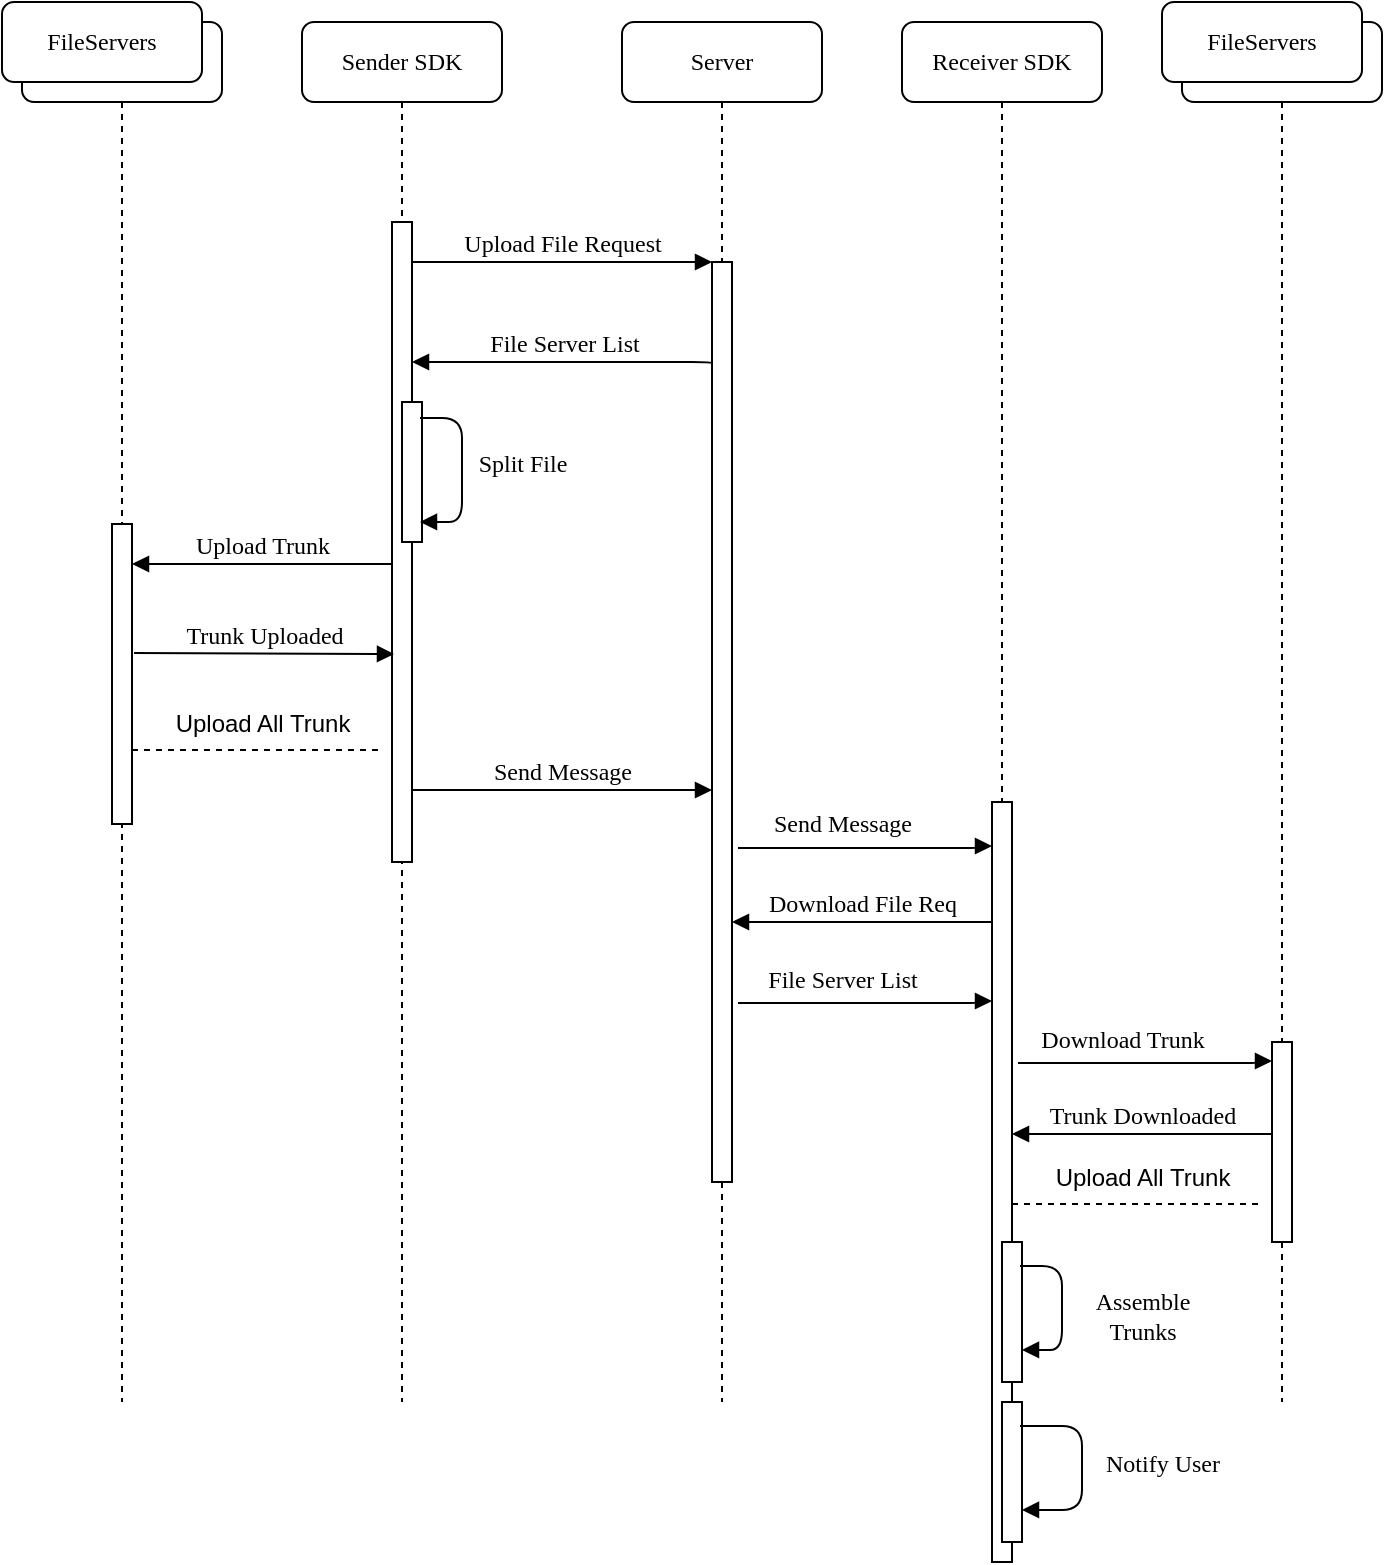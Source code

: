 <mxfile version="12.3.7" type="github" pages="1"><diagram name="Page-1" id="13e1069c-82ec-6db2-03f1-153e76fe0fe0"><mxGraphModel dx="946" dy="545" grid="1" gridSize="10" guides="1" tooltips="1" connect="1" arrows="1" fold="1" page="1" pageScale="1" pageWidth="1100" pageHeight="850" background="#ffffff" math="0" shadow="0"><root><mxCell id="0"/><mxCell id="1" parent="0"/><mxCell id="7baba1c4bc27f4b0-2" value="Sender SDK" style="shape=umlLifeline;perimeter=lifelinePerimeter;whiteSpace=wrap;html=1;container=1;collapsible=0;recursiveResize=0;outlineConnect=0;rounded=1;shadow=0;comic=0;labelBackgroundColor=none;strokeWidth=1;fontFamily=Verdana;fontSize=12;align=center;" parent="1" vertex="1"><mxGeometry x="240" y="80" width="100" height="690" as="geometry"/></mxCell><mxCell id="7baba1c4bc27f4b0-10" value="" style="html=1;points=[];perimeter=orthogonalPerimeter;rounded=0;shadow=0;comic=0;labelBackgroundColor=none;strokeWidth=1;fontFamily=Verdana;fontSize=12;align=center;" parent="7baba1c4bc27f4b0-2" vertex="1"><mxGeometry x="45" y="100" width="10" height="320" as="geometry"/></mxCell><mxCell id="7baba1c4bc27f4b0-3" value="Server" style="shape=umlLifeline;perimeter=lifelinePerimeter;whiteSpace=wrap;html=1;container=1;collapsible=0;recursiveResize=0;outlineConnect=0;rounded=1;shadow=0;comic=0;labelBackgroundColor=none;strokeWidth=1;fontFamily=Verdana;fontSize=12;align=center;" parent="1" vertex="1"><mxGeometry x="400" y="80" width="100" height="690" as="geometry"/></mxCell><mxCell id="7baba1c4bc27f4b0-13" value="" style="html=1;points=[];perimeter=orthogonalPerimeter;rounded=0;shadow=0;comic=0;labelBackgroundColor=none;strokeWidth=1;fontFamily=Verdana;fontSize=12;align=center;" parent="7baba1c4bc27f4b0-3" vertex="1"><mxGeometry x="45" y="120" width="10" height="460" as="geometry"/></mxCell><mxCell id="7baba1c4bc27f4b0-4" value="Receiver SDK" style="shape=umlLifeline;perimeter=lifelinePerimeter;whiteSpace=wrap;html=1;container=1;collapsible=0;recursiveResize=0;outlineConnect=0;rounded=1;shadow=0;comic=0;labelBackgroundColor=none;strokeWidth=1;fontFamily=Verdana;fontSize=12;align=center;" parent="1" vertex="1"><mxGeometry x="540" y="80" width="100" height="690" as="geometry"/></mxCell><mxCell id="7baba1c4bc27f4b0-5" value="" style="shape=umlLifeline;perimeter=lifelinePerimeter;whiteSpace=wrap;html=1;container=1;collapsible=0;recursiveResize=0;outlineConnect=0;rounded=1;shadow=0;comic=0;labelBackgroundColor=none;strokeWidth=1;fontFamily=Verdana;fontSize=12;align=center;" parent="1" vertex="1"><mxGeometry x="680" y="80" width="100" height="690" as="geometry"/></mxCell><mxCell id="7pbwEjt_Vwgo8_7qeVl8-10" value="&lt;span style=&quot;font-family: &amp;#34;verdana&amp;#34; ; white-space: normal&quot;&gt;FileServers&lt;/span&gt;" style="rounded=1;whiteSpace=wrap;html=1;" vertex="1" parent="7baba1c4bc27f4b0-5"><mxGeometry x="-10" y="-10" width="100" height="40" as="geometry"/></mxCell><mxCell id="7baba1c4bc27f4b0-19" value="" style="html=1;points=[];perimeter=orthogonalPerimeter;rounded=0;shadow=0;comic=0;labelBackgroundColor=none;strokeWidth=1;fontFamily=Verdana;fontSize=12;align=center;" parent="7baba1c4bc27f4b0-5" vertex="1"><mxGeometry x="45" y="510" width="10" height="100" as="geometry"/></mxCell><mxCell id="7baba1c4bc27f4b0-17" value="File Server List" style="html=1;verticalAlign=bottom;endArrow=block;labelBackgroundColor=none;fontFamily=Verdana;fontSize=12;edgeStyle=elbowEdgeStyle;elbow=vertical;exitX=0;exitY=0.111;exitDx=0;exitDy=0;exitPerimeter=0;" parent="1" source="7baba1c4bc27f4b0-13" edge="1"><mxGeometry relative="1" as="geometry"><mxPoint x="440" y="250" as="sourcePoint"/><Array as="points"><mxPoint x="325" y="250"/><mxPoint x="355" y="250"/><mxPoint x="455" y="220"/></Array><mxPoint x="295" y="250" as="targetPoint"/></mxGeometry></mxCell><mxCell id="7baba1c4bc27f4b0-22" value="" style="html=1;points=[];perimeter=orthogonalPerimeter;rounded=0;shadow=0;comic=0;labelBackgroundColor=none;strokeWidth=1;fontFamily=Verdana;fontSize=12;align=center;" parent="1" vertex="1"><mxGeometry x="585" y="470" width="10" height="380" as="geometry"/></mxCell><mxCell id="7baba1c4bc27f4b0-14" value="Upload File Request" style="html=1;verticalAlign=bottom;endArrow=block;entryX=0;entryY=0;labelBackgroundColor=none;fontFamily=Verdana;fontSize=12;edgeStyle=elbowEdgeStyle;elbow=vertical;" parent="1" source="7baba1c4bc27f4b0-10" target="7baba1c4bc27f4b0-13" edge="1"><mxGeometry relative="1" as="geometry"><mxPoint x="370" y="200" as="sourcePoint"/></mxGeometry></mxCell><mxCell id="7pbwEjt_Vwgo8_7qeVl8-1" value="Upload Trunk" style="html=1;verticalAlign=bottom;endArrow=block;labelBackgroundColor=none;fontFamily=Verdana;fontSize=12;edgeStyle=elbowEdgeStyle;elbow=vertical;" edge="1" parent="1"><mxGeometry relative="1" as="geometry"><mxPoint x="285" y="351" as="sourcePoint"/><Array as="points"><mxPoint x="185" y="351"/><mxPoint x="215" y="351"/><mxPoint x="315" y="321"/></Array><mxPoint x="155" y="351" as="targetPoint"/></mxGeometry></mxCell><mxCell id="7pbwEjt_Vwgo8_7qeVl8-2" value="Trunk Uploaded&lt;br&gt;" style="html=1;verticalAlign=bottom;endArrow=block;labelBackgroundColor=none;fontFamily=Verdana;fontSize=12;edgeStyle=elbowEdgeStyle;elbow=vertical;" edge="1" parent="1"><mxGeometry relative="1" as="geometry"><mxPoint x="156" y="395.5" as="sourcePoint"/><mxPoint x="286" y="396" as="targetPoint"/></mxGeometry></mxCell><mxCell id="7pbwEjt_Vwgo8_7qeVl8-3" value="" style="endArrow=none;dashed=1;html=1;" edge="1" parent="1"><mxGeometry width="50" height="50" relative="1" as="geometry"><mxPoint x="155" y="444" as="sourcePoint"/><mxPoint x="280" y="444" as="targetPoint"/></mxGeometry></mxCell><mxCell id="7pbwEjt_Vwgo8_7qeVl8-4" value="Upload All Trunk" style="text;html=1;align=center;verticalAlign=middle;resizable=0;points=[];;autosize=1;" vertex="1" parent="1"><mxGeometry x="170" y="421" width="100" height="20" as="geometry"/></mxCell><mxCell id="7pbwEjt_Vwgo8_7qeVl8-5" value="Send Message" style="html=1;verticalAlign=bottom;endArrow=block;entryX=0;entryY=0;labelBackgroundColor=none;fontFamily=Verdana;fontSize=12;edgeStyle=elbowEdgeStyle;elbow=vertical;" edge="1" parent="1"><mxGeometry relative="1" as="geometry"><mxPoint x="295" y="464" as="sourcePoint"/><mxPoint x="445" y="464" as="targetPoint"/></mxGeometry></mxCell><mxCell id="7baba1c4bc27f4b0-8" value="" style="shape=umlLifeline;perimeter=lifelinePerimeter;whiteSpace=wrap;html=1;container=1;collapsible=0;recursiveResize=0;outlineConnect=0;rounded=1;shadow=0;comic=0;labelBackgroundColor=none;strokeWidth=1;fontFamily=Verdana;fontSize=12;align=center;" parent="1" vertex="1"><mxGeometry x="100" y="80" width="100" height="690" as="geometry"/></mxCell><mxCell id="7pbwEjt_Vwgo8_7qeVl8-8" value="&lt;span style=&quot;font-family: &amp;#34;verdana&amp;#34; ; white-space: normal&quot;&gt;FileServers&lt;/span&gt;" style="rounded=1;whiteSpace=wrap;html=1;" vertex="1" parent="7baba1c4bc27f4b0-8"><mxGeometry x="-10" y="-10" width="100" height="40" as="geometry"/></mxCell><mxCell id="7baba1c4bc27f4b0-9" value="" style="html=1;points=[];perimeter=orthogonalPerimeter;rounded=0;shadow=0;comic=0;labelBackgroundColor=none;strokeWidth=1;fontFamily=Verdana;fontSize=12;align=center;" parent="7baba1c4bc27f4b0-8" vertex="1"><mxGeometry x="45" y="251" width="10" height="150" as="geometry"/></mxCell><mxCell id="7pbwEjt_Vwgo8_7qeVl8-11" value="" style="html=1;points=[];perimeter=orthogonalPerimeter;rounded=0;shadow=0;comic=0;labelBackgroundColor=none;strokeWidth=1;fontFamily=Verdana;fontSize=12;align=center;" vertex="1" parent="1"><mxGeometry x="590" y="690" width="10" height="70" as="geometry"/></mxCell><mxCell id="7pbwEjt_Vwgo8_7qeVl8-12" value="" style="html=1;points=[];perimeter=orthogonalPerimeter;rounded=0;shadow=0;comic=0;labelBackgroundColor=none;strokeWidth=1;fontFamily=Verdana;fontSize=12;align=center;" vertex="1" parent="1"><mxGeometry x="290" y="270" width="10" height="70" as="geometry"/></mxCell><mxCell id="7pbwEjt_Vwgo8_7qeVl8-13" value="Split File" style="html=1;verticalAlign=bottom;endArrow=block;labelBackgroundColor=none;fontFamily=Verdana;fontSize=12;edgeStyle=elbowEdgeStyle;elbow=vertical;exitX=0.9;exitY=0.114;exitDx=0;exitDy=0;exitPerimeter=0;entryX=0.9;entryY=0.857;entryDx=0;entryDy=0;entryPerimeter=0;" edge="1" parent="1" source="7pbwEjt_Vwgo8_7qeVl8-12" target="7pbwEjt_Vwgo8_7qeVl8-12"><mxGeometry x="0.128" y="30" relative="1" as="geometry"><mxPoint x="320" y="280" as="sourcePoint"/><mxPoint x="405" y="330" as="targetPoint"/><Array as="points"><mxPoint x="320" y="290"/><mxPoint x="340" y="305"/><mxPoint x="350" y="300"/></Array><mxPoint as="offset"/></mxGeometry></mxCell><mxCell id="7pbwEjt_Vwgo8_7qeVl8-14" value="Send Message" style="html=1;verticalAlign=bottom;endArrow=block;labelBackgroundColor=none;fontFamily=Verdana;fontSize=12;edgeStyle=elbowEdgeStyle;elbow=horizontal;exitX=1.3;exitY=0.762;exitDx=0;exitDy=0;exitPerimeter=0;entryX=0;entryY=0.129;entryDx=0;entryDy=0;entryPerimeter=0;" edge="1" parent="1"><mxGeometry x="0.922" y="70" relative="1" as="geometry"><mxPoint x="458" y="493" as="sourcePoint"/><mxPoint x="585" y="492" as="targetPoint"/><Array as="points"><mxPoint x="580" y="494"/></Array><mxPoint x="-70" y="68" as="offset"/></mxGeometry></mxCell><mxCell id="7pbwEjt_Vwgo8_7qeVl8-16" value="Download File Req" style="html=1;verticalAlign=bottom;endArrow=block;labelBackgroundColor=none;fontFamily=Verdana;fontSize=12;edgeStyle=elbowEdgeStyle;elbow=vertical;" edge="1" parent="1"><mxGeometry relative="1" as="geometry"><mxPoint x="585" y="530" as="sourcePoint"/><Array as="points"><mxPoint x="485" y="530"/><mxPoint x="515" y="530"/><mxPoint x="615" y="500"/></Array><mxPoint x="455" y="530" as="targetPoint"/></mxGeometry></mxCell><mxCell id="7pbwEjt_Vwgo8_7qeVl8-17" value="File Server List" style="html=1;verticalAlign=bottom;endArrow=block;labelBackgroundColor=none;fontFamily=Verdana;fontSize=12;edgeStyle=elbowEdgeStyle;elbow=horizontal;exitX=1.3;exitY=0.762;exitDx=0;exitDy=0;exitPerimeter=0;entryX=0;entryY=0.129;entryDx=0;entryDy=0;entryPerimeter=0;" edge="1" parent="1"><mxGeometry x="0.922" y="70" relative="1" as="geometry"><mxPoint x="458" y="570.5" as="sourcePoint"/><mxPoint x="585" y="569.5" as="targetPoint"/><Array as="points"><mxPoint x="580" y="571.5"/></Array><mxPoint x="-70" y="68" as="offset"/></mxGeometry></mxCell><mxCell id="7pbwEjt_Vwgo8_7qeVl8-18" value="Download Trunk" style="html=1;verticalAlign=bottom;endArrow=block;labelBackgroundColor=none;fontFamily=Verdana;fontSize=12;edgeStyle=elbowEdgeStyle;elbow=horizontal;exitX=1.3;exitY=0.762;exitDx=0;exitDy=0;exitPerimeter=0;entryX=0;entryY=0.129;entryDx=0;entryDy=0;entryPerimeter=0;" edge="1" parent="1"><mxGeometry x="0.922" y="70" relative="1" as="geometry"><mxPoint x="598" y="600.5" as="sourcePoint"/><mxPoint x="725" y="599.5" as="targetPoint"/><Array as="points"><mxPoint x="720" y="601.5"/></Array><mxPoint x="-70" y="68" as="offset"/></mxGeometry></mxCell><mxCell id="7pbwEjt_Vwgo8_7qeVl8-19" value="Trunk Downloaded" style="html=1;verticalAlign=bottom;endArrow=block;labelBackgroundColor=none;fontFamily=Verdana;fontSize=12;edgeStyle=elbowEdgeStyle;elbow=vertical;" edge="1" parent="1"><mxGeometry relative="1" as="geometry"><mxPoint x="725" y="636" as="sourcePoint"/><Array as="points"><mxPoint x="625" y="636"/><mxPoint x="655" y="636"/><mxPoint x="755" y="606"/></Array><mxPoint x="595" y="636" as="targetPoint"/></mxGeometry></mxCell><mxCell id="7pbwEjt_Vwgo8_7qeVl8-20" value="" style="endArrow=none;dashed=1;html=1;" edge="1" parent="1"><mxGeometry width="50" height="50" relative="1" as="geometry"><mxPoint x="595" y="671" as="sourcePoint"/><mxPoint x="720" y="671" as="targetPoint"/></mxGeometry></mxCell><mxCell id="7pbwEjt_Vwgo8_7qeVl8-21" value="Upload All Trunk" style="text;html=1;align=center;verticalAlign=middle;resizable=0;points=[];;autosize=1;" vertex="1" parent="1"><mxGeometry x="610" y="648" width="100" height="20" as="geometry"/></mxCell><mxCell id="7pbwEjt_Vwgo8_7qeVl8-24" value="Assemble &lt;br&gt;Trunks" style="html=1;verticalAlign=bottom;endArrow=block;labelBackgroundColor=none;fontFamily=Verdana;fontSize=12;edgeStyle=elbowEdgeStyle;elbow=vertical;exitX=0.9;exitY=0.171;exitDx=0;exitDy=0;exitPerimeter=0;entryX=1;entryY=0.771;entryDx=0;entryDy=0;entryPerimeter=0;" edge="1" parent="1" source="7pbwEjt_Vwgo8_7qeVl8-11" target="7pbwEjt_Vwgo8_7qeVl8-11"><mxGeometry x="0.518" y="-40" relative="1" as="geometry"><mxPoint x="630" y="689" as="sourcePoint"/><mxPoint x="630" y="750" as="targetPoint"/><Array as="points"><mxPoint x="620" y="702"/><mxPoint x="630" y="720"/><mxPoint x="671" y="716"/><mxPoint x="681" y="711"/></Array><mxPoint x="40" y="40" as="offset"/></mxGeometry></mxCell><mxCell id="7pbwEjt_Vwgo8_7qeVl8-25" value="" style="html=1;points=[];perimeter=orthogonalPerimeter;rounded=0;shadow=0;comic=0;labelBackgroundColor=none;strokeWidth=1;fontFamily=Verdana;fontSize=12;align=center;" vertex="1" parent="1"><mxGeometry x="590" y="770" width="10" height="70" as="geometry"/></mxCell><mxCell id="7pbwEjt_Vwgo8_7qeVl8-26" value="Notify User&lt;br&gt;" style="html=1;verticalAlign=bottom;endArrow=block;labelBackgroundColor=none;fontFamily=Verdana;fontSize=12;edgeStyle=elbowEdgeStyle;elbow=vertical;exitX=0.9;exitY=0.171;exitDx=0;exitDy=0;exitPerimeter=0;entryX=1;entryY=0.771;entryDx=0;entryDy=0;entryPerimeter=0;" edge="1" parent="1" source="7pbwEjt_Vwgo8_7qeVl8-25" target="7pbwEjt_Vwgo8_7qeVl8-25"><mxGeometry x="0.417" y="-42" relative="1" as="geometry"><mxPoint x="640" y="699" as="sourcePoint"/><mxPoint x="640" y="760" as="targetPoint"/><Array as="points"><mxPoint x="630" y="712"/><mxPoint x="640" y="730"/><mxPoint x="681" y="726"/><mxPoint x="691" y="721"/></Array><mxPoint x="40" y="28" as="offset"/></mxGeometry></mxCell></root></mxGraphModel></diagram></mxfile>